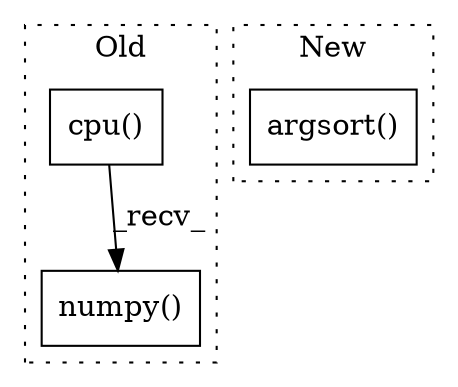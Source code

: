 digraph G {
subgraph cluster0 {
1 [label="cpu()" a="75" s="3800" l="38" shape="box"];
3 [label="numpy()" a="75" s="3800" l="46" shape="box"];
label = "Old";
style="dotted";
}
subgraph cluster1 {
2 [label="argsort()" a="75" s="2809" l="32" shape="box"];
label = "New";
style="dotted";
}
1 -> 3 [label="_recv_"];
}
